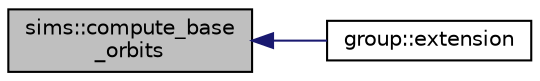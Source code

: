 digraph "sims::compute_base_orbits"
{
  edge [fontname="Helvetica",fontsize="10",labelfontname="Helvetica",labelfontsize="10"];
  node [fontname="Helvetica",fontsize="10",shape=record];
  rankdir="LR";
  Node939 [label="sims::compute_base\l_orbits",height=0.2,width=0.4,color="black", fillcolor="grey75", style="filled", fontcolor="black"];
  Node939 -> Node940 [dir="back",color="midnightblue",fontsize="10",style="solid",fontname="Helvetica"];
  Node940 [label="group::extension",height=0.2,width=0.4,color="black", fillcolor="white", style="filled",URL="$d1/db7/classgroup.html#a798cd01cad4d5616b67fa456b8b04008"];
}
